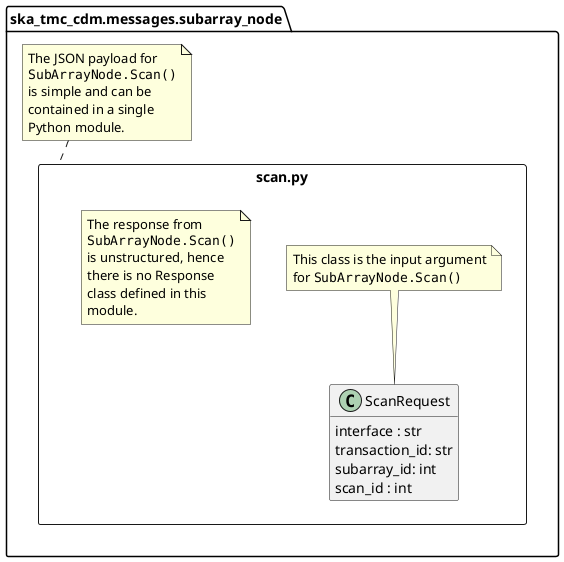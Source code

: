 @startuml
hide empty members

set separator none 
package ska_tmc_cdm.messages.subarray_node {
	package scan.py <<Rectangle>> {
		class ScanRequest {
			interface : str
			transaction_id: str
			subarray_id: int
            scan_id : int
	  	}
		note top of ScanRequest
			This class is the input argument
			for ""SubArrayNode.Scan()""
		end note

		note as N1
			The response from
			""SubArrayNode.Scan()""
			is unstructured, hence
			there is no Response
			class defined in this
			module.
		end note

	}
	note top of scan.py
		The JSON payload for
		""SubArrayNode.Scan()""
		is simple and can be
		contained in a single
		Python module.
	end note
}

@enduml
